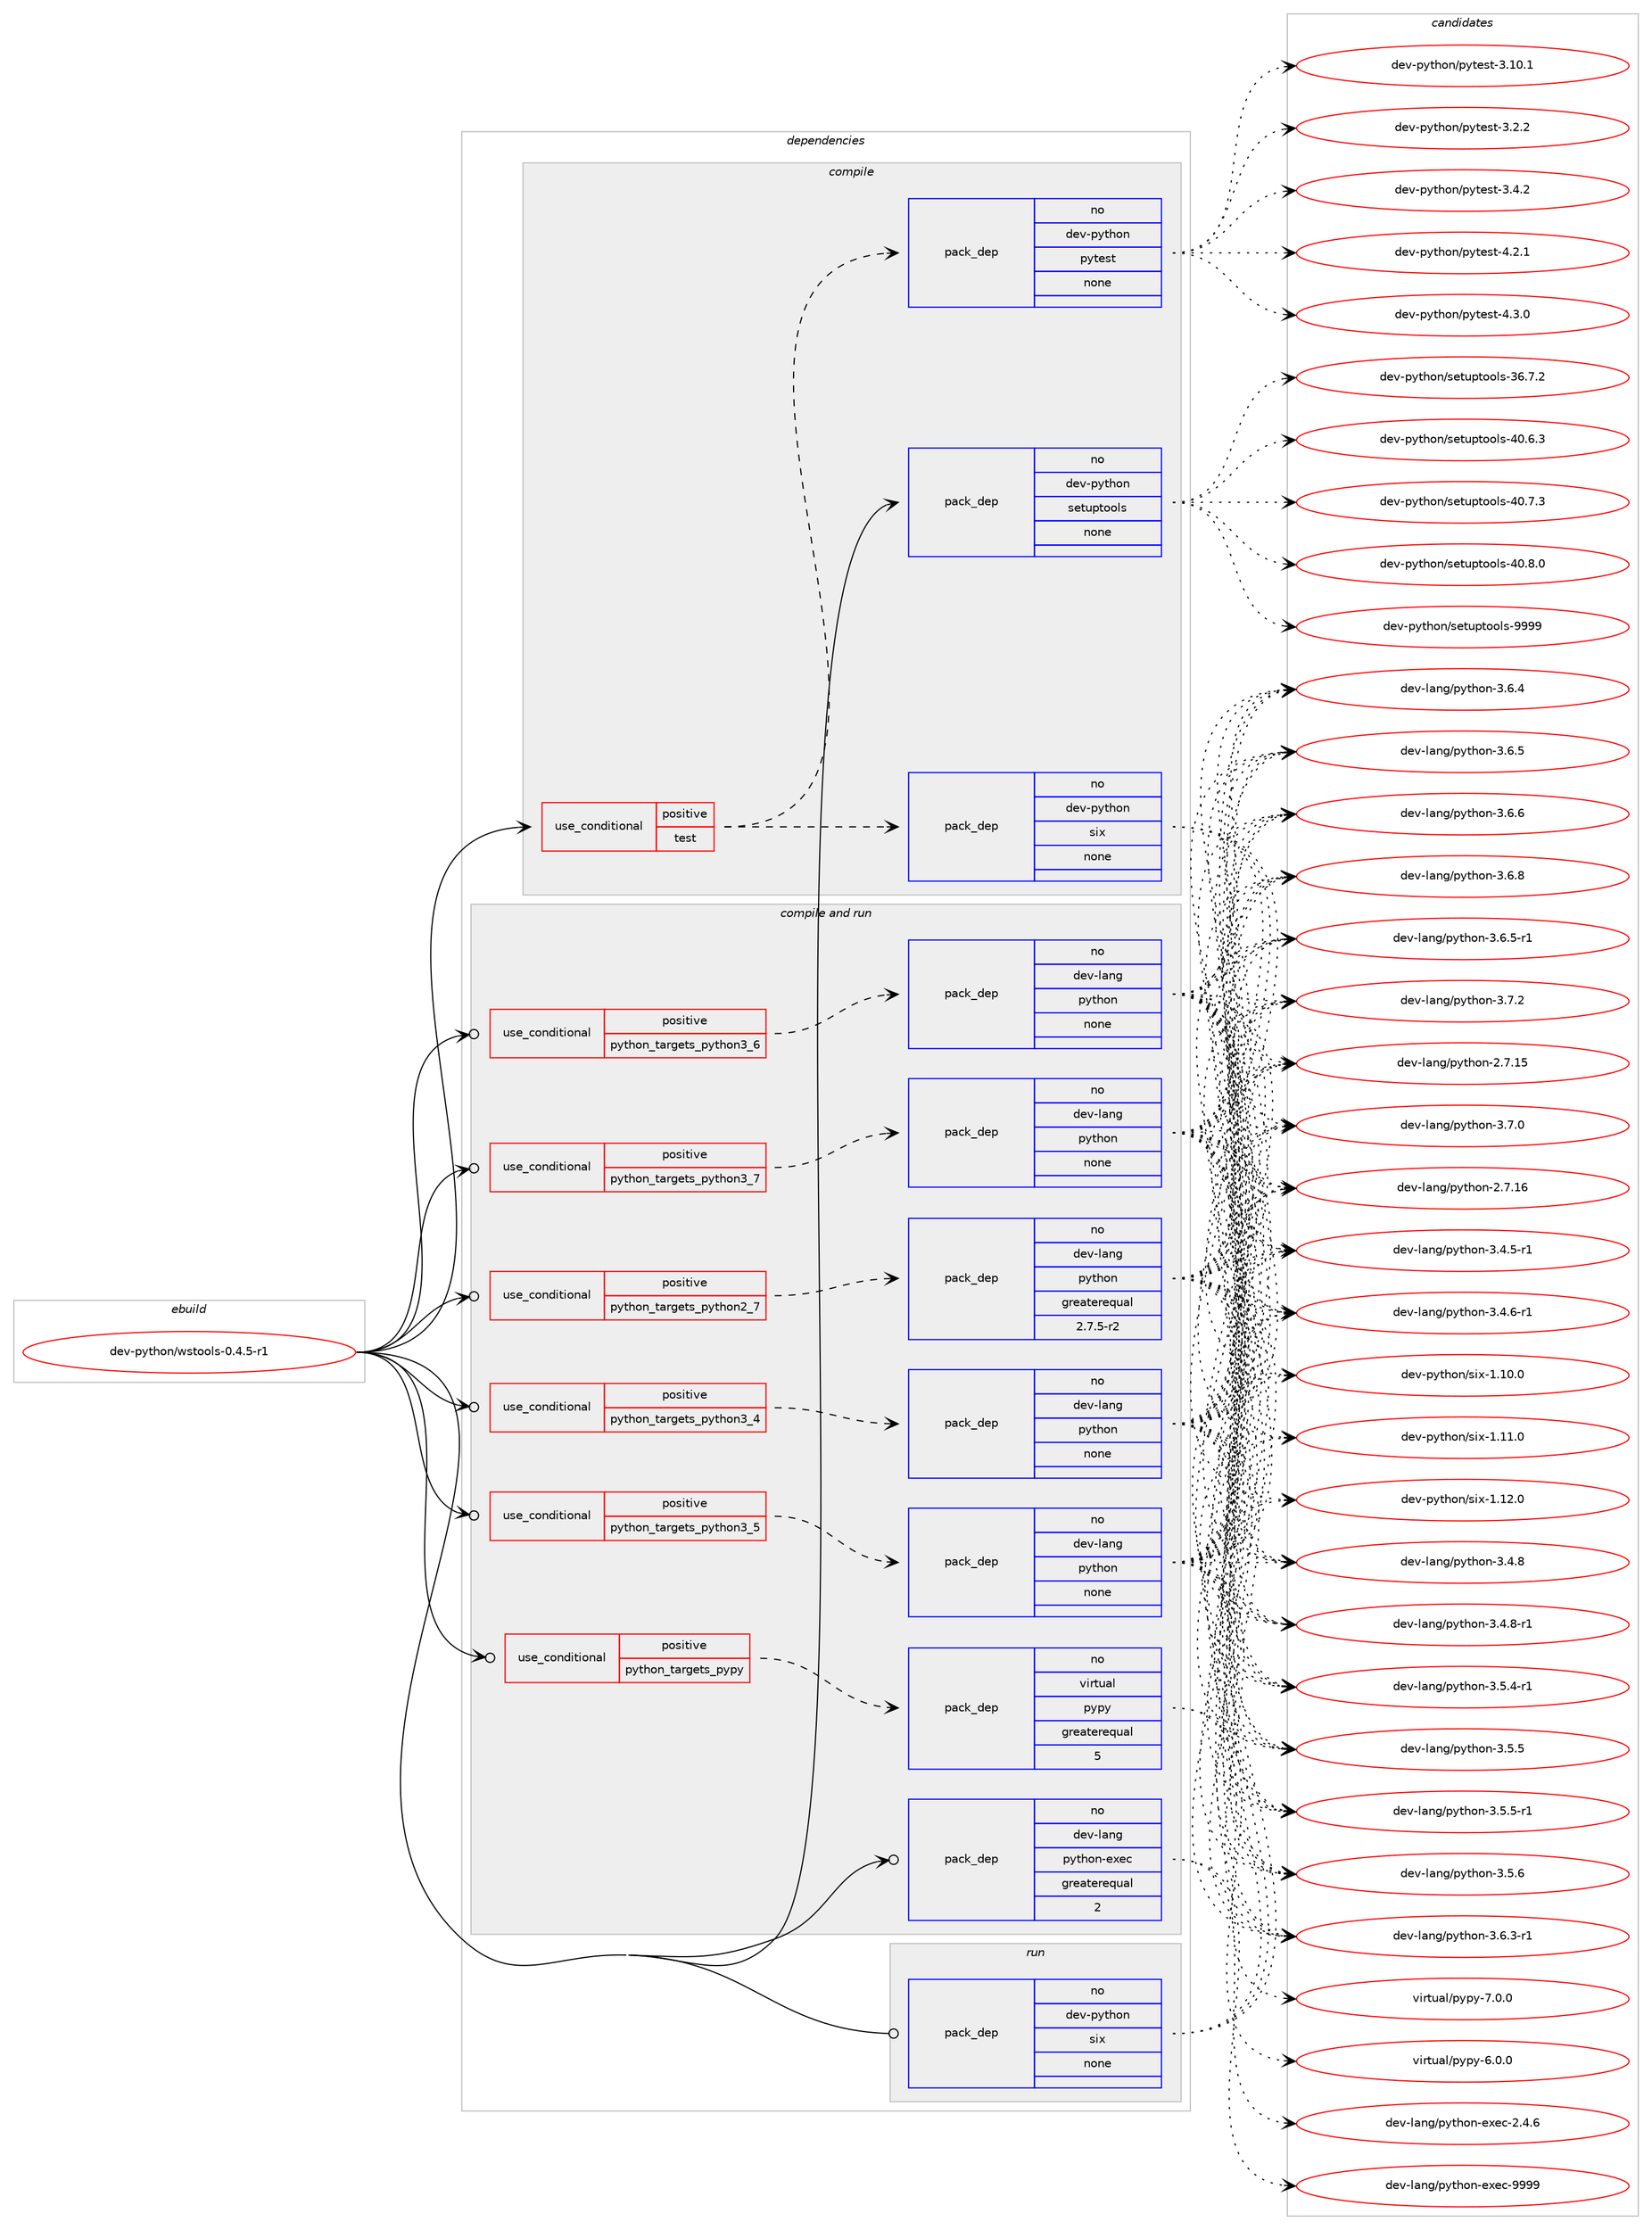 digraph prolog {

# *************
# Graph options
# *************

newrank=true;
concentrate=true;
compound=true;
graph [rankdir=LR,fontname=Helvetica,fontsize=10,ranksep=1.5];#, ranksep=2.5, nodesep=0.2];
edge  [arrowhead=vee];
node  [fontname=Helvetica,fontsize=10];

# **********
# The ebuild
# **********

subgraph cluster_leftcol {
color=gray;
rank=same;
label=<<i>ebuild</i>>;
id [label="dev-python/wstools-0.4.5-r1", color=red, width=4, href="../dev-python/wstools-0.4.5-r1.svg"];
}

# ****************
# The dependencies
# ****************

subgraph cluster_midcol {
color=gray;
label=<<i>dependencies</i>>;
subgraph cluster_compile {
fillcolor="#eeeeee";
style=filled;
label=<<i>compile</i>>;
subgraph cond386963 {
dependency1448371 [label=<<TABLE BORDER="0" CELLBORDER="1" CELLSPACING="0" CELLPADDING="4"><TR><TD ROWSPAN="3" CELLPADDING="10">use_conditional</TD></TR><TR><TD>positive</TD></TR><TR><TD>test</TD></TR></TABLE>>, shape=none, color=red];
subgraph pack1038038 {
dependency1448372 [label=<<TABLE BORDER="0" CELLBORDER="1" CELLSPACING="0" CELLPADDING="4" WIDTH="220"><TR><TD ROWSPAN="6" CELLPADDING="30">pack_dep</TD></TR><TR><TD WIDTH="110">no</TD></TR><TR><TD>dev-python</TD></TR><TR><TD>six</TD></TR><TR><TD>none</TD></TR><TR><TD></TD></TR></TABLE>>, shape=none, color=blue];
}
dependency1448371:e -> dependency1448372:w [weight=20,style="dashed",arrowhead="vee"];
subgraph pack1038039 {
dependency1448373 [label=<<TABLE BORDER="0" CELLBORDER="1" CELLSPACING="0" CELLPADDING="4" WIDTH="220"><TR><TD ROWSPAN="6" CELLPADDING="30">pack_dep</TD></TR><TR><TD WIDTH="110">no</TD></TR><TR><TD>dev-python</TD></TR><TR><TD>pytest</TD></TR><TR><TD>none</TD></TR><TR><TD></TD></TR></TABLE>>, shape=none, color=blue];
}
dependency1448371:e -> dependency1448373:w [weight=20,style="dashed",arrowhead="vee"];
}
id:e -> dependency1448371:w [weight=20,style="solid",arrowhead="vee"];
subgraph pack1038040 {
dependency1448374 [label=<<TABLE BORDER="0" CELLBORDER="1" CELLSPACING="0" CELLPADDING="4" WIDTH="220"><TR><TD ROWSPAN="6" CELLPADDING="30">pack_dep</TD></TR><TR><TD WIDTH="110">no</TD></TR><TR><TD>dev-python</TD></TR><TR><TD>setuptools</TD></TR><TR><TD>none</TD></TR><TR><TD></TD></TR></TABLE>>, shape=none, color=blue];
}
id:e -> dependency1448374:w [weight=20,style="solid",arrowhead="vee"];
}
subgraph cluster_compileandrun {
fillcolor="#eeeeee";
style=filled;
label=<<i>compile and run</i>>;
subgraph cond386964 {
dependency1448375 [label=<<TABLE BORDER="0" CELLBORDER="1" CELLSPACING="0" CELLPADDING="4"><TR><TD ROWSPAN="3" CELLPADDING="10">use_conditional</TD></TR><TR><TD>positive</TD></TR><TR><TD>python_targets_pypy</TD></TR></TABLE>>, shape=none, color=red];
subgraph pack1038041 {
dependency1448376 [label=<<TABLE BORDER="0" CELLBORDER="1" CELLSPACING="0" CELLPADDING="4" WIDTH="220"><TR><TD ROWSPAN="6" CELLPADDING="30">pack_dep</TD></TR><TR><TD WIDTH="110">no</TD></TR><TR><TD>virtual</TD></TR><TR><TD>pypy</TD></TR><TR><TD>greaterequal</TD></TR><TR><TD>5</TD></TR></TABLE>>, shape=none, color=blue];
}
dependency1448375:e -> dependency1448376:w [weight=20,style="dashed",arrowhead="vee"];
}
id:e -> dependency1448375:w [weight=20,style="solid",arrowhead="odotvee"];
subgraph cond386965 {
dependency1448377 [label=<<TABLE BORDER="0" CELLBORDER="1" CELLSPACING="0" CELLPADDING="4"><TR><TD ROWSPAN="3" CELLPADDING="10">use_conditional</TD></TR><TR><TD>positive</TD></TR><TR><TD>python_targets_python2_7</TD></TR></TABLE>>, shape=none, color=red];
subgraph pack1038042 {
dependency1448378 [label=<<TABLE BORDER="0" CELLBORDER="1" CELLSPACING="0" CELLPADDING="4" WIDTH="220"><TR><TD ROWSPAN="6" CELLPADDING="30">pack_dep</TD></TR><TR><TD WIDTH="110">no</TD></TR><TR><TD>dev-lang</TD></TR><TR><TD>python</TD></TR><TR><TD>greaterequal</TD></TR><TR><TD>2.7.5-r2</TD></TR></TABLE>>, shape=none, color=blue];
}
dependency1448377:e -> dependency1448378:w [weight=20,style="dashed",arrowhead="vee"];
}
id:e -> dependency1448377:w [weight=20,style="solid",arrowhead="odotvee"];
subgraph cond386966 {
dependency1448379 [label=<<TABLE BORDER="0" CELLBORDER="1" CELLSPACING="0" CELLPADDING="4"><TR><TD ROWSPAN="3" CELLPADDING="10">use_conditional</TD></TR><TR><TD>positive</TD></TR><TR><TD>python_targets_python3_4</TD></TR></TABLE>>, shape=none, color=red];
subgraph pack1038043 {
dependency1448380 [label=<<TABLE BORDER="0" CELLBORDER="1" CELLSPACING="0" CELLPADDING="4" WIDTH="220"><TR><TD ROWSPAN="6" CELLPADDING="30">pack_dep</TD></TR><TR><TD WIDTH="110">no</TD></TR><TR><TD>dev-lang</TD></TR><TR><TD>python</TD></TR><TR><TD>none</TD></TR><TR><TD></TD></TR></TABLE>>, shape=none, color=blue];
}
dependency1448379:e -> dependency1448380:w [weight=20,style="dashed",arrowhead="vee"];
}
id:e -> dependency1448379:w [weight=20,style="solid",arrowhead="odotvee"];
subgraph cond386967 {
dependency1448381 [label=<<TABLE BORDER="0" CELLBORDER="1" CELLSPACING="0" CELLPADDING="4"><TR><TD ROWSPAN="3" CELLPADDING="10">use_conditional</TD></TR><TR><TD>positive</TD></TR><TR><TD>python_targets_python3_5</TD></TR></TABLE>>, shape=none, color=red];
subgraph pack1038044 {
dependency1448382 [label=<<TABLE BORDER="0" CELLBORDER="1" CELLSPACING="0" CELLPADDING="4" WIDTH="220"><TR><TD ROWSPAN="6" CELLPADDING="30">pack_dep</TD></TR><TR><TD WIDTH="110">no</TD></TR><TR><TD>dev-lang</TD></TR><TR><TD>python</TD></TR><TR><TD>none</TD></TR><TR><TD></TD></TR></TABLE>>, shape=none, color=blue];
}
dependency1448381:e -> dependency1448382:w [weight=20,style="dashed",arrowhead="vee"];
}
id:e -> dependency1448381:w [weight=20,style="solid",arrowhead="odotvee"];
subgraph cond386968 {
dependency1448383 [label=<<TABLE BORDER="0" CELLBORDER="1" CELLSPACING="0" CELLPADDING="4"><TR><TD ROWSPAN="3" CELLPADDING="10">use_conditional</TD></TR><TR><TD>positive</TD></TR><TR><TD>python_targets_python3_6</TD></TR></TABLE>>, shape=none, color=red];
subgraph pack1038045 {
dependency1448384 [label=<<TABLE BORDER="0" CELLBORDER="1" CELLSPACING="0" CELLPADDING="4" WIDTH="220"><TR><TD ROWSPAN="6" CELLPADDING="30">pack_dep</TD></TR><TR><TD WIDTH="110">no</TD></TR><TR><TD>dev-lang</TD></TR><TR><TD>python</TD></TR><TR><TD>none</TD></TR><TR><TD></TD></TR></TABLE>>, shape=none, color=blue];
}
dependency1448383:e -> dependency1448384:w [weight=20,style="dashed",arrowhead="vee"];
}
id:e -> dependency1448383:w [weight=20,style="solid",arrowhead="odotvee"];
subgraph cond386969 {
dependency1448385 [label=<<TABLE BORDER="0" CELLBORDER="1" CELLSPACING="0" CELLPADDING="4"><TR><TD ROWSPAN="3" CELLPADDING="10">use_conditional</TD></TR><TR><TD>positive</TD></TR><TR><TD>python_targets_python3_7</TD></TR></TABLE>>, shape=none, color=red];
subgraph pack1038046 {
dependency1448386 [label=<<TABLE BORDER="0" CELLBORDER="1" CELLSPACING="0" CELLPADDING="4" WIDTH="220"><TR><TD ROWSPAN="6" CELLPADDING="30">pack_dep</TD></TR><TR><TD WIDTH="110">no</TD></TR><TR><TD>dev-lang</TD></TR><TR><TD>python</TD></TR><TR><TD>none</TD></TR><TR><TD></TD></TR></TABLE>>, shape=none, color=blue];
}
dependency1448385:e -> dependency1448386:w [weight=20,style="dashed",arrowhead="vee"];
}
id:e -> dependency1448385:w [weight=20,style="solid",arrowhead="odotvee"];
subgraph pack1038047 {
dependency1448387 [label=<<TABLE BORDER="0" CELLBORDER="1" CELLSPACING="0" CELLPADDING="4" WIDTH="220"><TR><TD ROWSPAN="6" CELLPADDING="30">pack_dep</TD></TR><TR><TD WIDTH="110">no</TD></TR><TR><TD>dev-lang</TD></TR><TR><TD>python-exec</TD></TR><TR><TD>greaterequal</TD></TR><TR><TD>2</TD></TR></TABLE>>, shape=none, color=blue];
}
id:e -> dependency1448387:w [weight=20,style="solid",arrowhead="odotvee"];
}
subgraph cluster_run {
fillcolor="#eeeeee";
style=filled;
label=<<i>run</i>>;
subgraph pack1038048 {
dependency1448388 [label=<<TABLE BORDER="0" CELLBORDER="1" CELLSPACING="0" CELLPADDING="4" WIDTH="220"><TR><TD ROWSPAN="6" CELLPADDING="30">pack_dep</TD></TR><TR><TD WIDTH="110">no</TD></TR><TR><TD>dev-python</TD></TR><TR><TD>six</TD></TR><TR><TD>none</TD></TR><TR><TD></TD></TR></TABLE>>, shape=none, color=blue];
}
id:e -> dependency1448388:w [weight=20,style="solid",arrowhead="odot"];
}
}

# **************
# The candidates
# **************

subgraph cluster_choices {
rank=same;
color=gray;
label=<<i>candidates</i>>;

subgraph choice1038038 {
color=black;
nodesep=1;
choice100101118451121211161041111104711510512045494649484648 [label="dev-python/six-1.10.0", color=red, width=4,href="../dev-python/six-1.10.0.svg"];
choice100101118451121211161041111104711510512045494649494648 [label="dev-python/six-1.11.0", color=red, width=4,href="../dev-python/six-1.11.0.svg"];
choice100101118451121211161041111104711510512045494649504648 [label="dev-python/six-1.12.0", color=red, width=4,href="../dev-python/six-1.12.0.svg"];
dependency1448372:e -> choice100101118451121211161041111104711510512045494649484648:w [style=dotted,weight="100"];
dependency1448372:e -> choice100101118451121211161041111104711510512045494649494648:w [style=dotted,weight="100"];
dependency1448372:e -> choice100101118451121211161041111104711510512045494649504648:w [style=dotted,weight="100"];
}
subgraph choice1038039 {
color=black;
nodesep=1;
choice100101118451121211161041111104711212111610111511645514649484649 [label="dev-python/pytest-3.10.1", color=red, width=4,href="../dev-python/pytest-3.10.1.svg"];
choice1001011184511212111610411111047112121116101115116455146504650 [label="dev-python/pytest-3.2.2", color=red, width=4,href="../dev-python/pytest-3.2.2.svg"];
choice1001011184511212111610411111047112121116101115116455146524650 [label="dev-python/pytest-3.4.2", color=red, width=4,href="../dev-python/pytest-3.4.2.svg"];
choice1001011184511212111610411111047112121116101115116455246504649 [label="dev-python/pytest-4.2.1", color=red, width=4,href="../dev-python/pytest-4.2.1.svg"];
choice1001011184511212111610411111047112121116101115116455246514648 [label="dev-python/pytest-4.3.0", color=red, width=4,href="../dev-python/pytest-4.3.0.svg"];
dependency1448373:e -> choice100101118451121211161041111104711212111610111511645514649484649:w [style=dotted,weight="100"];
dependency1448373:e -> choice1001011184511212111610411111047112121116101115116455146504650:w [style=dotted,weight="100"];
dependency1448373:e -> choice1001011184511212111610411111047112121116101115116455146524650:w [style=dotted,weight="100"];
dependency1448373:e -> choice1001011184511212111610411111047112121116101115116455246504649:w [style=dotted,weight="100"];
dependency1448373:e -> choice1001011184511212111610411111047112121116101115116455246514648:w [style=dotted,weight="100"];
}
subgraph choice1038040 {
color=black;
nodesep=1;
choice100101118451121211161041111104711510111611711211611111110811545515446554650 [label="dev-python/setuptools-36.7.2", color=red, width=4,href="../dev-python/setuptools-36.7.2.svg"];
choice100101118451121211161041111104711510111611711211611111110811545524846544651 [label="dev-python/setuptools-40.6.3", color=red, width=4,href="../dev-python/setuptools-40.6.3.svg"];
choice100101118451121211161041111104711510111611711211611111110811545524846554651 [label="dev-python/setuptools-40.7.3", color=red, width=4,href="../dev-python/setuptools-40.7.3.svg"];
choice100101118451121211161041111104711510111611711211611111110811545524846564648 [label="dev-python/setuptools-40.8.0", color=red, width=4,href="../dev-python/setuptools-40.8.0.svg"];
choice10010111845112121116104111110471151011161171121161111111081154557575757 [label="dev-python/setuptools-9999", color=red, width=4,href="../dev-python/setuptools-9999.svg"];
dependency1448374:e -> choice100101118451121211161041111104711510111611711211611111110811545515446554650:w [style=dotted,weight="100"];
dependency1448374:e -> choice100101118451121211161041111104711510111611711211611111110811545524846544651:w [style=dotted,weight="100"];
dependency1448374:e -> choice100101118451121211161041111104711510111611711211611111110811545524846554651:w [style=dotted,weight="100"];
dependency1448374:e -> choice100101118451121211161041111104711510111611711211611111110811545524846564648:w [style=dotted,weight="100"];
dependency1448374:e -> choice10010111845112121116104111110471151011161171121161111111081154557575757:w [style=dotted,weight="100"];
}
subgraph choice1038041 {
color=black;
nodesep=1;
choice1181051141161179710847112121112121455446484648 [label="virtual/pypy-6.0.0", color=red, width=4,href="../virtual/pypy-6.0.0.svg"];
choice1181051141161179710847112121112121455546484648 [label="virtual/pypy-7.0.0", color=red, width=4,href="../virtual/pypy-7.0.0.svg"];
dependency1448376:e -> choice1181051141161179710847112121112121455446484648:w [style=dotted,weight="100"];
dependency1448376:e -> choice1181051141161179710847112121112121455546484648:w [style=dotted,weight="100"];
}
subgraph choice1038042 {
color=black;
nodesep=1;
choice10010111845108971101034711212111610411111045504655464953 [label="dev-lang/python-2.7.15", color=red, width=4,href="../dev-lang/python-2.7.15.svg"];
choice10010111845108971101034711212111610411111045504655464954 [label="dev-lang/python-2.7.16", color=red, width=4,href="../dev-lang/python-2.7.16.svg"];
choice1001011184510897110103471121211161041111104551465246534511449 [label="dev-lang/python-3.4.5-r1", color=red, width=4,href="../dev-lang/python-3.4.5-r1.svg"];
choice1001011184510897110103471121211161041111104551465246544511449 [label="dev-lang/python-3.4.6-r1", color=red, width=4,href="../dev-lang/python-3.4.6-r1.svg"];
choice100101118451089711010347112121116104111110455146524656 [label="dev-lang/python-3.4.8", color=red, width=4,href="../dev-lang/python-3.4.8.svg"];
choice1001011184510897110103471121211161041111104551465246564511449 [label="dev-lang/python-3.4.8-r1", color=red, width=4,href="../dev-lang/python-3.4.8-r1.svg"];
choice1001011184510897110103471121211161041111104551465346524511449 [label="dev-lang/python-3.5.4-r1", color=red, width=4,href="../dev-lang/python-3.5.4-r1.svg"];
choice100101118451089711010347112121116104111110455146534653 [label="dev-lang/python-3.5.5", color=red, width=4,href="../dev-lang/python-3.5.5.svg"];
choice1001011184510897110103471121211161041111104551465346534511449 [label="dev-lang/python-3.5.5-r1", color=red, width=4,href="../dev-lang/python-3.5.5-r1.svg"];
choice100101118451089711010347112121116104111110455146534654 [label="dev-lang/python-3.5.6", color=red, width=4,href="../dev-lang/python-3.5.6.svg"];
choice1001011184510897110103471121211161041111104551465446514511449 [label="dev-lang/python-3.6.3-r1", color=red, width=4,href="../dev-lang/python-3.6.3-r1.svg"];
choice100101118451089711010347112121116104111110455146544652 [label="dev-lang/python-3.6.4", color=red, width=4,href="../dev-lang/python-3.6.4.svg"];
choice100101118451089711010347112121116104111110455146544653 [label="dev-lang/python-3.6.5", color=red, width=4,href="../dev-lang/python-3.6.5.svg"];
choice1001011184510897110103471121211161041111104551465446534511449 [label="dev-lang/python-3.6.5-r1", color=red, width=4,href="../dev-lang/python-3.6.5-r1.svg"];
choice100101118451089711010347112121116104111110455146544654 [label="dev-lang/python-3.6.6", color=red, width=4,href="../dev-lang/python-3.6.6.svg"];
choice100101118451089711010347112121116104111110455146544656 [label="dev-lang/python-3.6.8", color=red, width=4,href="../dev-lang/python-3.6.8.svg"];
choice100101118451089711010347112121116104111110455146554648 [label="dev-lang/python-3.7.0", color=red, width=4,href="../dev-lang/python-3.7.0.svg"];
choice100101118451089711010347112121116104111110455146554650 [label="dev-lang/python-3.7.2", color=red, width=4,href="../dev-lang/python-3.7.2.svg"];
dependency1448378:e -> choice10010111845108971101034711212111610411111045504655464953:w [style=dotted,weight="100"];
dependency1448378:e -> choice10010111845108971101034711212111610411111045504655464954:w [style=dotted,weight="100"];
dependency1448378:e -> choice1001011184510897110103471121211161041111104551465246534511449:w [style=dotted,weight="100"];
dependency1448378:e -> choice1001011184510897110103471121211161041111104551465246544511449:w [style=dotted,weight="100"];
dependency1448378:e -> choice100101118451089711010347112121116104111110455146524656:w [style=dotted,weight="100"];
dependency1448378:e -> choice1001011184510897110103471121211161041111104551465246564511449:w [style=dotted,weight="100"];
dependency1448378:e -> choice1001011184510897110103471121211161041111104551465346524511449:w [style=dotted,weight="100"];
dependency1448378:e -> choice100101118451089711010347112121116104111110455146534653:w [style=dotted,weight="100"];
dependency1448378:e -> choice1001011184510897110103471121211161041111104551465346534511449:w [style=dotted,weight="100"];
dependency1448378:e -> choice100101118451089711010347112121116104111110455146534654:w [style=dotted,weight="100"];
dependency1448378:e -> choice1001011184510897110103471121211161041111104551465446514511449:w [style=dotted,weight="100"];
dependency1448378:e -> choice100101118451089711010347112121116104111110455146544652:w [style=dotted,weight="100"];
dependency1448378:e -> choice100101118451089711010347112121116104111110455146544653:w [style=dotted,weight="100"];
dependency1448378:e -> choice1001011184510897110103471121211161041111104551465446534511449:w [style=dotted,weight="100"];
dependency1448378:e -> choice100101118451089711010347112121116104111110455146544654:w [style=dotted,weight="100"];
dependency1448378:e -> choice100101118451089711010347112121116104111110455146544656:w [style=dotted,weight="100"];
dependency1448378:e -> choice100101118451089711010347112121116104111110455146554648:w [style=dotted,weight="100"];
dependency1448378:e -> choice100101118451089711010347112121116104111110455146554650:w [style=dotted,weight="100"];
}
subgraph choice1038043 {
color=black;
nodesep=1;
choice10010111845108971101034711212111610411111045504655464953 [label="dev-lang/python-2.7.15", color=red, width=4,href="../dev-lang/python-2.7.15.svg"];
choice10010111845108971101034711212111610411111045504655464954 [label="dev-lang/python-2.7.16", color=red, width=4,href="../dev-lang/python-2.7.16.svg"];
choice1001011184510897110103471121211161041111104551465246534511449 [label="dev-lang/python-3.4.5-r1", color=red, width=4,href="../dev-lang/python-3.4.5-r1.svg"];
choice1001011184510897110103471121211161041111104551465246544511449 [label="dev-lang/python-3.4.6-r1", color=red, width=4,href="../dev-lang/python-3.4.6-r1.svg"];
choice100101118451089711010347112121116104111110455146524656 [label="dev-lang/python-3.4.8", color=red, width=4,href="../dev-lang/python-3.4.8.svg"];
choice1001011184510897110103471121211161041111104551465246564511449 [label="dev-lang/python-3.4.8-r1", color=red, width=4,href="../dev-lang/python-3.4.8-r1.svg"];
choice1001011184510897110103471121211161041111104551465346524511449 [label="dev-lang/python-3.5.4-r1", color=red, width=4,href="../dev-lang/python-3.5.4-r1.svg"];
choice100101118451089711010347112121116104111110455146534653 [label="dev-lang/python-3.5.5", color=red, width=4,href="../dev-lang/python-3.5.5.svg"];
choice1001011184510897110103471121211161041111104551465346534511449 [label="dev-lang/python-3.5.5-r1", color=red, width=4,href="../dev-lang/python-3.5.5-r1.svg"];
choice100101118451089711010347112121116104111110455146534654 [label="dev-lang/python-3.5.6", color=red, width=4,href="../dev-lang/python-3.5.6.svg"];
choice1001011184510897110103471121211161041111104551465446514511449 [label="dev-lang/python-3.6.3-r1", color=red, width=4,href="../dev-lang/python-3.6.3-r1.svg"];
choice100101118451089711010347112121116104111110455146544652 [label="dev-lang/python-3.6.4", color=red, width=4,href="../dev-lang/python-3.6.4.svg"];
choice100101118451089711010347112121116104111110455146544653 [label="dev-lang/python-3.6.5", color=red, width=4,href="../dev-lang/python-3.6.5.svg"];
choice1001011184510897110103471121211161041111104551465446534511449 [label="dev-lang/python-3.6.5-r1", color=red, width=4,href="../dev-lang/python-3.6.5-r1.svg"];
choice100101118451089711010347112121116104111110455146544654 [label="dev-lang/python-3.6.6", color=red, width=4,href="../dev-lang/python-3.6.6.svg"];
choice100101118451089711010347112121116104111110455146544656 [label="dev-lang/python-3.6.8", color=red, width=4,href="../dev-lang/python-3.6.8.svg"];
choice100101118451089711010347112121116104111110455146554648 [label="dev-lang/python-3.7.0", color=red, width=4,href="../dev-lang/python-3.7.0.svg"];
choice100101118451089711010347112121116104111110455146554650 [label="dev-lang/python-3.7.2", color=red, width=4,href="../dev-lang/python-3.7.2.svg"];
dependency1448380:e -> choice10010111845108971101034711212111610411111045504655464953:w [style=dotted,weight="100"];
dependency1448380:e -> choice10010111845108971101034711212111610411111045504655464954:w [style=dotted,weight="100"];
dependency1448380:e -> choice1001011184510897110103471121211161041111104551465246534511449:w [style=dotted,weight="100"];
dependency1448380:e -> choice1001011184510897110103471121211161041111104551465246544511449:w [style=dotted,weight="100"];
dependency1448380:e -> choice100101118451089711010347112121116104111110455146524656:w [style=dotted,weight="100"];
dependency1448380:e -> choice1001011184510897110103471121211161041111104551465246564511449:w [style=dotted,weight="100"];
dependency1448380:e -> choice1001011184510897110103471121211161041111104551465346524511449:w [style=dotted,weight="100"];
dependency1448380:e -> choice100101118451089711010347112121116104111110455146534653:w [style=dotted,weight="100"];
dependency1448380:e -> choice1001011184510897110103471121211161041111104551465346534511449:w [style=dotted,weight="100"];
dependency1448380:e -> choice100101118451089711010347112121116104111110455146534654:w [style=dotted,weight="100"];
dependency1448380:e -> choice1001011184510897110103471121211161041111104551465446514511449:w [style=dotted,weight="100"];
dependency1448380:e -> choice100101118451089711010347112121116104111110455146544652:w [style=dotted,weight="100"];
dependency1448380:e -> choice100101118451089711010347112121116104111110455146544653:w [style=dotted,weight="100"];
dependency1448380:e -> choice1001011184510897110103471121211161041111104551465446534511449:w [style=dotted,weight="100"];
dependency1448380:e -> choice100101118451089711010347112121116104111110455146544654:w [style=dotted,weight="100"];
dependency1448380:e -> choice100101118451089711010347112121116104111110455146544656:w [style=dotted,weight="100"];
dependency1448380:e -> choice100101118451089711010347112121116104111110455146554648:w [style=dotted,weight="100"];
dependency1448380:e -> choice100101118451089711010347112121116104111110455146554650:w [style=dotted,weight="100"];
}
subgraph choice1038044 {
color=black;
nodesep=1;
choice10010111845108971101034711212111610411111045504655464953 [label="dev-lang/python-2.7.15", color=red, width=4,href="../dev-lang/python-2.7.15.svg"];
choice10010111845108971101034711212111610411111045504655464954 [label="dev-lang/python-2.7.16", color=red, width=4,href="../dev-lang/python-2.7.16.svg"];
choice1001011184510897110103471121211161041111104551465246534511449 [label="dev-lang/python-3.4.5-r1", color=red, width=4,href="../dev-lang/python-3.4.5-r1.svg"];
choice1001011184510897110103471121211161041111104551465246544511449 [label="dev-lang/python-3.4.6-r1", color=red, width=4,href="../dev-lang/python-3.4.6-r1.svg"];
choice100101118451089711010347112121116104111110455146524656 [label="dev-lang/python-3.4.8", color=red, width=4,href="../dev-lang/python-3.4.8.svg"];
choice1001011184510897110103471121211161041111104551465246564511449 [label="dev-lang/python-3.4.8-r1", color=red, width=4,href="../dev-lang/python-3.4.8-r1.svg"];
choice1001011184510897110103471121211161041111104551465346524511449 [label="dev-lang/python-3.5.4-r1", color=red, width=4,href="../dev-lang/python-3.5.4-r1.svg"];
choice100101118451089711010347112121116104111110455146534653 [label="dev-lang/python-3.5.5", color=red, width=4,href="../dev-lang/python-3.5.5.svg"];
choice1001011184510897110103471121211161041111104551465346534511449 [label="dev-lang/python-3.5.5-r1", color=red, width=4,href="../dev-lang/python-3.5.5-r1.svg"];
choice100101118451089711010347112121116104111110455146534654 [label="dev-lang/python-3.5.6", color=red, width=4,href="../dev-lang/python-3.5.6.svg"];
choice1001011184510897110103471121211161041111104551465446514511449 [label="dev-lang/python-3.6.3-r1", color=red, width=4,href="../dev-lang/python-3.6.3-r1.svg"];
choice100101118451089711010347112121116104111110455146544652 [label="dev-lang/python-3.6.4", color=red, width=4,href="../dev-lang/python-3.6.4.svg"];
choice100101118451089711010347112121116104111110455146544653 [label="dev-lang/python-3.6.5", color=red, width=4,href="../dev-lang/python-3.6.5.svg"];
choice1001011184510897110103471121211161041111104551465446534511449 [label="dev-lang/python-3.6.5-r1", color=red, width=4,href="../dev-lang/python-3.6.5-r1.svg"];
choice100101118451089711010347112121116104111110455146544654 [label="dev-lang/python-3.6.6", color=red, width=4,href="../dev-lang/python-3.6.6.svg"];
choice100101118451089711010347112121116104111110455146544656 [label="dev-lang/python-3.6.8", color=red, width=4,href="../dev-lang/python-3.6.8.svg"];
choice100101118451089711010347112121116104111110455146554648 [label="dev-lang/python-3.7.0", color=red, width=4,href="../dev-lang/python-3.7.0.svg"];
choice100101118451089711010347112121116104111110455146554650 [label="dev-lang/python-3.7.2", color=red, width=4,href="../dev-lang/python-3.7.2.svg"];
dependency1448382:e -> choice10010111845108971101034711212111610411111045504655464953:w [style=dotted,weight="100"];
dependency1448382:e -> choice10010111845108971101034711212111610411111045504655464954:w [style=dotted,weight="100"];
dependency1448382:e -> choice1001011184510897110103471121211161041111104551465246534511449:w [style=dotted,weight="100"];
dependency1448382:e -> choice1001011184510897110103471121211161041111104551465246544511449:w [style=dotted,weight="100"];
dependency1448382:e -> choice100101118451089711010347112121116104111110455146524656:w [style=dotted,weight="100"];
dependency1448382:e -> choice1001011184510897110103471121211161041111104551465246564511449:w [style=dotted,weight="100"];
dependency1448382:e -> choice1001011184510897110103471121211161041111104551465346524511449:w [style=dotted,weight="100"];
dependency1448382:e -> choice100101118451089711010347112121116104111110455146534653:w [style=dotted,weight="100"];
dependency1448382:e -> choice1001011184510897110103471121211161041111104551465346534511449:w [style=dotted,weight="100"];
dependency1448382:e -> choice100101118451089711010347112121116104111110455146534654:w [style=dotted,weight="100"];
dependency1448382:e -> choice1001011184510897110103471121211161041111104551465446514511449:w [style=dotted,weight="100"];
dependency1448382:e -> choice100101118451089711010347112121116104111110455146544652:w [style=dotted,weight="100"];
dependency1448382:e -> choice100101118451089711010347112121116104111110455146544653:w [style=dotted,weight="100"];
dependency1448382:e -> choice1001011184510897110103471121211161041111104551465446534511449:w [style=dotted,weight="100"];
dependency1448382:e -> choice100101118451089711010347112121116104111110455146544654:w [style=dotted,weight="100"];
dependency1448382:e -> choice100101118451089711010347112121116104111110455146544656:w [style=dotted,weight="100"];
dependency1448382:e -> choice100101118451089711010347112121116104111110455146554648:w [style=dotted,weight="100"];
dependency1448382:e -> choice100101118451089711010347112121116104111110455146554650:w [style=dotted,weight="100"];
}
subgraph choice1038045 {
color=black;
nodesep=1;
choice10010111845108971101034711212111610411111045504655464953 [label="dev-lang/python-2.7.15", color=red, width=4,href="../dev-lang/python-2.7.15.svg"];
choice10010111845108971101034711212111610411111045504655464954 [label="dev-lang/python-2.7.16", color=red, width=4,href="../dev-lang/python-2.7.16.svg"];
choice1001011184510897110103471121211161041111104551465246534511449 [label="dev-lang/python-3.4.5-r1", color=red, width=4,href="../dev-lang/python-3.4.5-r1.svg"];
choice1001011184510897110103471121211161041111104551465246544511449 [label="dev-lang/python-3.4.6-r1", color=red, width=4,href="../dev-lang/python-3.4.6-r1.svg"];
choice100101118451089711010347112121116104111110455146524656 [label="dev-lang/python-3.4.8", color=red, width=4,href="../dev-lang/python-3.4.8.svg"];
choice1001011184510897110103471121211161041111104551465246564511449 [label="dev-lang/python-3.4.8-r1", color=red, width=4,href="../dev-lang/python-3.4.8-r1.svg"];
choice1001011184510897110103471121211161041111104551465346524511449 [label="dev-lang/python-3.5.4-r1", color=red, width=4,href="../dev-lang/python-3.5.4-r1.svg"];
choice100101118451089711010347112121116104111110455146534653 [label="dev-lang/python-3.5.5", color=red, width=4,href="../dev-lang/python-3.5.5.svg"];
choice1001011184510897110103471121211161041111104551465346534511449 [label="dev-lang/python-3.5.5-r1", color=red, width=4,href="../dev-lang/python-3.5.5-r1.svg"];
choice100101118451089711010347112121116104111110455146534654 [label="dev-lang/python-3.5.6", color=red, width=4,href="../dev-lang/python-3.5.6.svg"];
choice1001011184510897110103471121211161041111104551465446514511449 [label="dev-lang/python-3.6.3-r1", color=red, width=4,href="../dev-lang/python-3.6.3-r1.svg"];
choice100101118451089711010347112121116104111110455146544652 [label="dev-lang/python-3.6.4", color=red, width=4,href="../dev-lang/python-3.6.4.svg"];
choice100101118451089711010347112121116104111110455146544653 [label="dev-lang/python-3.6.5", color=red, width=4,href="../dev-lang/python-3.6.5.svg"];
choice1001011184510897110103471121211161041111104551465446534511449 [label="dev-lang/python-3.6.5-r1", color=red, width=4,href="../dev-lang/python-3.6.5-r1.svg"];
choice100101118451089711010347112121116104111110455146544654 [label="dev-lang/python-3.6.6", color=red, width=4,href="../dev-lang/python-3.6.6.svg"];
choice100101118451089711010347112121116104111110455146544656 [label="dev-lang/python-3.6.8", color=red, width=4,href="../dev-lang/python-3.6.8.svg"];
choice100101118451089711010347112121116104111110455146554648 [label="dev-lang/python-3.7.0", color=red, width=4,href="../dev-lang/python-3.7.0.svg"];
choice100101118451089711010347112121116104111110455146554650 [label="dev-lang/python-3.7.2", color=red, width=4,href="../dev-lang/python-3.7.2.svg"];
dependency1448384:e -> choice10010111845108971101034711212111610411111045504655464953:w [style=dotted,weight="100"];
dependency1448384:e -> choice10010111845108971101034711212111610411111045504655464954:w [style=dotted,weight="100"];
dependency1448384:e -> choice1001011184510897110103471121211161041111104551465246534511449:w [style=dotted,weight="100"];
dependency1448384:e -> choice1001011184510897110103471121211161041111104551465246544511449:w [style=dotted,weight="100"];
dependency1448384:e -> choice100101118451089711010347112121116104111110455146524656:w [style=dotted,weight="100"];
dependency1448384:e -> choice1001011184510897110103471121211161041111104551465246564511449:w [style=dotted,weight="100"];
dependency1448384:e -> choice1001011184510897110103471121211161041111104551465346524511449:w [style=dotted,weight="100"];
dependency1448384:e -> choice100101118451089711010347112121116104111110455146534653:w [style=dotted,weight="100"];
dependency1448384:e -> choice1001011184510897110103471121211161041111104551465346534511449:w [style=dotted,weight="100"];
dependency1448384:e -> choice100101118451089711010347112121116104111110455146534654:w [style=dotted,weight="100"];
dependency1448384:e -> choice1001011184510897110103471121211161041111104551465446514511449:w [style=dotted,weight="100"];
dependency1448384:e -> choice100101118451089711010347112121116104111110455146544652:w [style=dotted,weight="100"];
dependency1448384:e -> choice100101118451089711010347112121116104111110455146544653:w [style=dotted,weight="100"];
dependency1448384:e -> choice1001011184510897110103471121211161041111104551465446534511449:w [style=dotted,weight="100"];
dependency1448384:e -> choice100101118451089711010347112121116104111110455146544654:w [style=dotted,weight="100"];
dependency1448384:e -> choice100101118451089711010347112121116104111110455146544656:w [style=dotted,weight="100"];
dependency1448384:e -> choice100101118451089711010347112121116104111110455146554648:w [style=dotted,weight="100"];
dependency1448384:e -> choice100101118451089711010347112121116104111110455146554650:w [style=dotted,weight="100"];
}
subgraph choice1038046 {
color=black;
nodesep=1;
choice10010111845108971101034711212111610411111045504655464953 [label="dev-lang/python-2.7.15", color=red, width=4,href="../dev-lang/python-2.7.15.svg"];
choice10010111845108971101034711212111610411111045504655464954 [label="dev-lang/python-2.7.16", color=red, width=4,href="../dev-lang/python-2.7.16.svg"];
choice1001011184510897110103471121211161041111104551465246534511449 [label="dev-lang/python-3.4.5-r1", color=red, width=4,href="../dev-lang/python-3.4.5-r1.svg"];
choice1001011184510897110103471121211161041111104551465246544511449 [label="dev-lang/python-3.4.6-r1", color=red, width=4,href="../dev-lang/python-3.4.6-r1.svg"];
choice100101118451089711010347112121116104111110455146524656 [label="dev-lang/python-3.4.8", color=red, width=4,href="../dev-lang/python-3.4.8.svg"];
choice1001011184510897110103471121211161041111104551465246564511449 [label="dev-lang/python-3.4.8-r1", color=red, width=4,href="../dev-lang/python-3.4.8-r1.svg"];
choice1001011184510897110103471121211161041111104551465346524511449 [label="dev-lang/python-3.5.4-r1", color=red, width=4,href="../dev-lang/python-3.5.4-r1.svg"];
choice100101118451089711010347112121116104111110455146534653 [label="dev-lang/python-3.5.5", color=red, width=4,href="../dev-lang/python-3.5.5.svg"];
choice1001011184510897110103471121211161041111104551465346534511449 [label="dev-lang/python-3.5.5-r1", color=red, width=4,href="../dev-lang/python-3.5.5-r1.svg"];
choice100101118451089711010347112121116104111110455146534654 [label="dev-lang/python-3.5.6", color=red, width=4,href="../dev-lang/python-3.5.6.svg"];
choice1001011184510897110103471121211161041111104551465446514511449 [label="dev-lang/python-3.6.3-r1", color=red, width=4,href="../dev-lang/python-3.6.3-r1.svg"];
choice100101118451089711010347112121116104111110455146544652 [label="dev-lang/python-3.6.4", color=red, width=4,href="../dev-lang/python-3.6.4.svg"];
choice100101118451089711010347112121116104111110455146544653 [label="dev-lang/python-3.6.5", color=red, width=4,href="../dev-lang/python-3.6.5.svg"];
choice1001011184510897110103471121211161041111104551465446534511449 [label="dev-lang/python-3.6.5-r1", color=red, width=4,href="../dev-lang/python-3.6.5-r1.svg"];
choice100101118451089711010347112121116104111110455146544654 [label="dev-lang/python-3.6.6", color=red, width=4,href="../dev-lang/python-3.6.6.svg"];
choice100101118451089711010347112121116104111110455146544656 [label="dev-lang/python-3.6.8", color=red, width=4,href="../dev-lang/python-3.6.8.svg"];
choice100101118451089711010347112121116104111110455146554648 [label="dev-lang/python-3.7.0", color=red, width=4,href="../dev-lang/python-3.7.0.svg"];
choice100101118451089711010347112121116104111110455146554650 [label="dev-lang/python-3.7.2", color=red, width=4,href="../dev-lang/python-3.7.2.svg"];
dependency1448386:e -> choice10010111845108971101034711212111610411111045504655464953:w [style=dotted,weight="100"];
dependency1448386:e -> choice10010111845108971101034711212111610411111045504655464954:w [style=dotted,weight="100"];
dependency1448386:e -> choice1001011184510897110103471121211161041111104551465246534511449:w [style=dotted,weight="100"];
dependency1448386:e -> choice1001011184510897110103471121211161041111104551465246544511449:w [style=dotted,weight="100"];
dependency1448386:e -> choice100101118451089711010347112121116104111110455146524656:w [style=dotted,weight="100"];
dependency1448386:e -> choice1001011184510897110103471121211161041111104551465246564511449:w [style=dotted,weight="100"];
dependency1448386:e -> choice1001011184510897110103471121211161041111104551465346524511449:w [style=dotted,weight="100"];
dependency1448386:e -> choice100101118451089711010347112121116104111110455146534653:w [style=dotted,weight="100"];
dependency1448386:e -> choice1001011184510897110103471121211161041111104551465346534511449:w [style=dotted,weight="100"];
dependency1448386:e -> choice100101118451089711010347112121116104111110455146534654:w [style=dotted,weight="100"];
dependency1448386:e -> choice1001011184510897110103471121211161041111104551465446514511449:w [style=dotted,weight="100"];
dependency1448386:e -> choice100101118451089711010347112121116104111110455146544652:w [style=dotted,weight="100"];
dependency1448386:e -> choice100101118451089711010347112121116104111110455146544653:w [style=dotted,weight="100"];
dependency1448386:e -> choice1001011184510897110103471121211161041111104551465446534511449:w [style=dotted,weight="100"];
dependency1448386:e -> choice100101118451089711010347112121116104111110455146544654:w [style=dotted,weight="100"];
dependency1448386:e -> choice100101118451089711010347112121116104111110455146544656:w [style=dotted,weight="100"];
dependency1448386:e -> choice100101118451089711010347112121116104111110455146554648:w [style=dotted,weight="100"];
dependency1448386:e -> choice100101118451089711010347112121116104111110455146554650:w [style=dotted,weight="100"];
}
subgraph choice1038047 {
color=black;
nodesep=1;
choice1001011184510897110103471121211161041111104510112010199455046524654 [label="dev-lang/python-exec-2.4.6", color=red, width=4,href="../dev-lang/python-exec-2.4.6.svg"];
choice10010111845108971101034711212111610411111045101120101994557575757 [label="dev-lang/python-exec-9999", color=red, width=4,href="../dev-lang/python-exec-9999.svg"];
dependency1448387:e -> choice1001011184510897110103471121211161041111104510112010199455046524654:w [style=dotted,weight="100"];
dependency1448387:e -> choice10010111845108971101034711212111610411111045101120101994557575757:w [style=dotted,weight="100"];
}
subgraph choice1038048 {
color=black;
nodesep=1;
choice100101118451121211161041111104711510512045494649484648 [label="dev-python/six-1.10.0", color=red, width=4,href="../dev-python/six-1.10.0.svg"];
choice100101118451121211161041111104711510512045494649494648 [label="dev-python/six-1.11.0", color=red, width=4,href="../dev-python/six-1.11.0.svg"];
choice100101118451121211161041111104711510512045494649504648 [label="dev-python/six-1.12.0", color=red, width=4,href="../dev-python/six-1.12.0.svg"];
dependency1448388:e -> choice100101118451121211161041111104711510512045494649484648:w [style=dotted,weight="100"];
dependency1448388:e -> choice100101118451121211161041111104711510512045494649494648:w [style=dotted,weight="100"];
dependency1448388:e -> choice100101118451121211161041111104711510512045494649504648:w [style=dotted,weight="100"];
}
}

}
